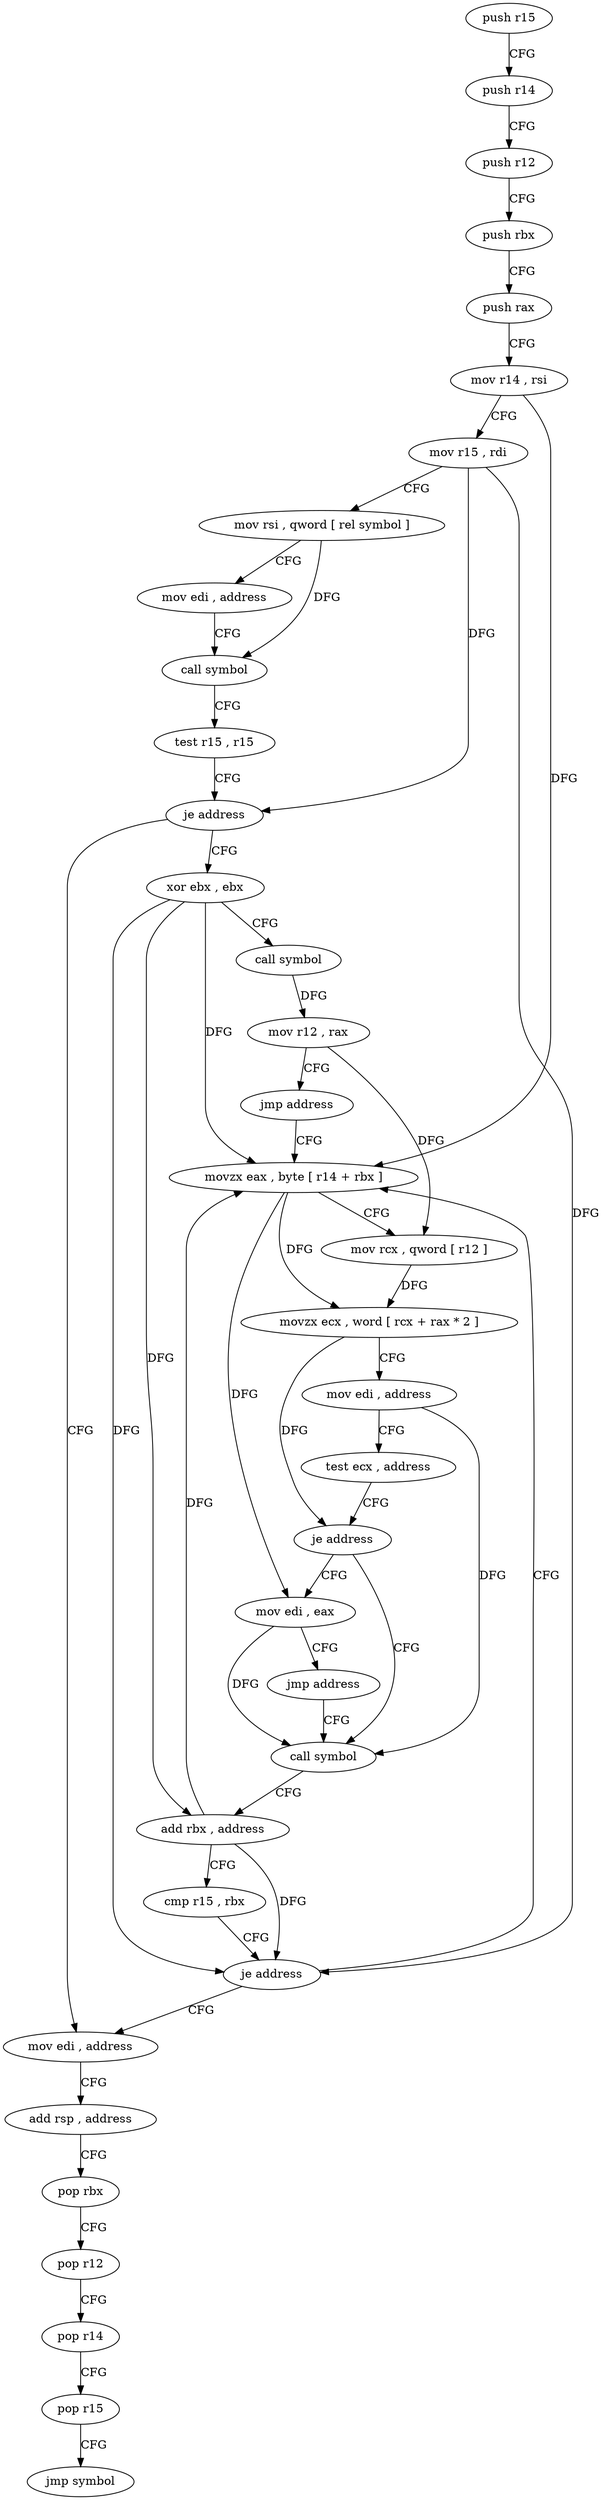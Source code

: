 digraph "func" {
"4212096" [label = "push r15" ]
"4212098" [label = "push r14" ]
"4212100" [label = "push r12" ]
"4212102" [label = "push rbx" ]
"4212103" [label = "push rax" ]
"4212104" [label = "mov r14 , rsi" ]
"4212107" [label = "mov r15 , rdi" ]
"4212110" [label = "mov rsi , qword [ rel symbol ]" ]
"4212117" [label = "mov edi , address" ]
"4212122" [label = "call symbol" ]
"4212127" [label = "test r15 , r15" ]
"4212130" [label = "je address" ]
"4212188" [label = "mov edi , address" ]
"4212132" [label = "xor ebx , ebx" ]
"4212193" [label = "add rsp , address" ]
"4212197" [label = "pop rbx" ]
"4212198" [label = "pop r12" ]
"4212200" [label = "pop r14" ]
"4212202" [label = "pop r15" ]
"4212204" [label = "jmp symbol" ]
"4212134" [label = "call symbol" ]
"4212139" [label = "mov r12 , rax" ]
"4212142" [label = "jmp address" ]
"4212158" [label = "movzx eax , byte [ r14 + rbx ]" ]
"4212163" [label = "mov rcx , qword [ r12 ]" ]
"4212167" [label = "movzx ecx , word [ rcx + rax * 2 ]" ]
"4212171" [label = "mov edi , address" ]
"4212176" [label = "test ecx , address" ]
"4212182" [label = "je address" ]
"4212144" [label = "call symbol" ]
"4212184" [label = "mov edi , eax" ]
"4212149" [label = "add rbx , address" ]
"4212153" [label = "cmp r15 , rbx" ]
"4212156" [label = "je address" ]
"4212186" [label = "jmp address" ]
"4212096" -> "4212098" [ label = "CFG" ]
"4212098" -> "4212100" [ label = "CFG" ]
"4212100" -> "4212102" [ label = "CFG" ]
"4212102" -> "4212103" [ label = "CFG" ]
"4212103" -> "4212104" [ label = "CFG" ]
"4212104" -> "4212107" [ label = "CFG" ]
"4212104" -> "4212158" [ label = "DFG" ]
"4212107" -> "4212110" [ label = "CFG" ]
"4212107" -> "4212130" [ label = "DFG" ]
"4212107" -> "4212156" [ label = "DFG" ]
"4212110" -> "4212117" [ label = "CFG" ]
"4212110" -> "4212122" [ label = "DFG" ]
"4212117" -> "4212122" [ label = "CFG" ]
"4212122" -> "4212127" [ label = "CFG" ]
"4212127" -> "4212130" [ label = "CFG" ]
"4212130" -> "4212188" [ label = "CFG" ]
"4212130" -> "4212132" [ label = "CFG" ]
"4212188" -> "4212193" [ label = "CFG" ]
"4212132" -> "4212134" [ label = "CFG" ]
"4212132" -> "4212158" [ label = "DFG" ]
"4212132" -> "4212149" [ label = "DFG" ]
"4212132" -> "4212156" [ label = "DFG" ]
"4212193" -> "4212197" [ label = "CFG" ]
"4212197" -> "4212198" [ label = "CFG" ]
"4212198" -> "4212200" [ label = "CFG" ]
"4212200" -> "4212202" [ label = "CFG" ]
"4212202" -> "4212204" [ label = "CFG" ]
"4212134" -> "4212139" [ label = "DFG" ]
"4212139" -> "4212142" [ label = "CFG" ]
"4212139" -> "4212163" [ label = "DFG" ]
"4212142" -> "4212158" [ label = "CFG" ]
"4212158" -> "4212163" [ label = "CFG" ]
"4212158" -> "4212167" [ label = "DFG" ]
"4212158" -> "4212184" [ label = "DFG" ]
"4212163" -> "4212167" [ label = "DFG" ]
"4212167" -> "4212171" [ label = "CFG" ]
"4212167" -> "4212182" [ label = "DFG" ]
"4212171" -> "4212176" [ label = "CFG" ]
"4212171" -> "4212144" [ label = "DFG" ]
"4212176" -> "4212182" [ label = "CFG" ]
"4212182" -> "4212144" [ label = "CFG" ]
"4212182" -> "4212184" [ label = "CFG" ]
"4212144" -> "4212149" [ label = "CFG" ]
"4212184" -> "4212186" [ label = "CFG" ]
"4212184" -> "4212144" [ label = "DFG" ]
"4212149" -> "4212153" [ label = "CFG" ]
"4212149" -> "4212158" [ label = "DFG" ]
"4212149" -> "4212156" [ label = "DFG" ]
"4212153" -> "4212156" [ label = "CFG" ]
"4212156" -> "4212188" [ label = "CFG" ]
"4212156" -> "4212158" [ label = "CFG" ]
"4212186" -> "4212144" [ label = "CFG" ]
}
